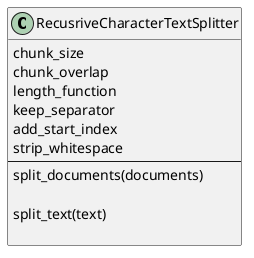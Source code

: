 @startuml

' https://api.python.langchain.com/en/stable/text_splitter/langchain.text_splitter.TextSplitter.html#langchain.text_splitter.TextSplitter.split_documents
' package text_splitter {
    class RecusriveCharacterTextSplitter{
        ' Maximum size of chunks to return
        chunk_size 
        ' Overlap in characters between chunks
        chunk_overlap 
        ' Function that measures the length of given chunks
        length_function 
        ' Whether to keep the separator in the chunks
        keep_separator 
        ' If True, includes chunk’s start index in metadata
        add_start_index 
        ' If True, strips whitespace from the start and end of every document
        strip_whitespace 
        ---
        split_documents(documents)

        split_text(text)

        ' from_tiktoken_encoder(documents)
    }

    ' class RecusriveCharacterTextSplitter{}
    ' RecusriveCharacterTextSplitter --|> TextSplitter

    ' class CharacterTextSplitter{}
    ' CharacterTextSplitter --|> TextSplitter

    
' }


@enduml